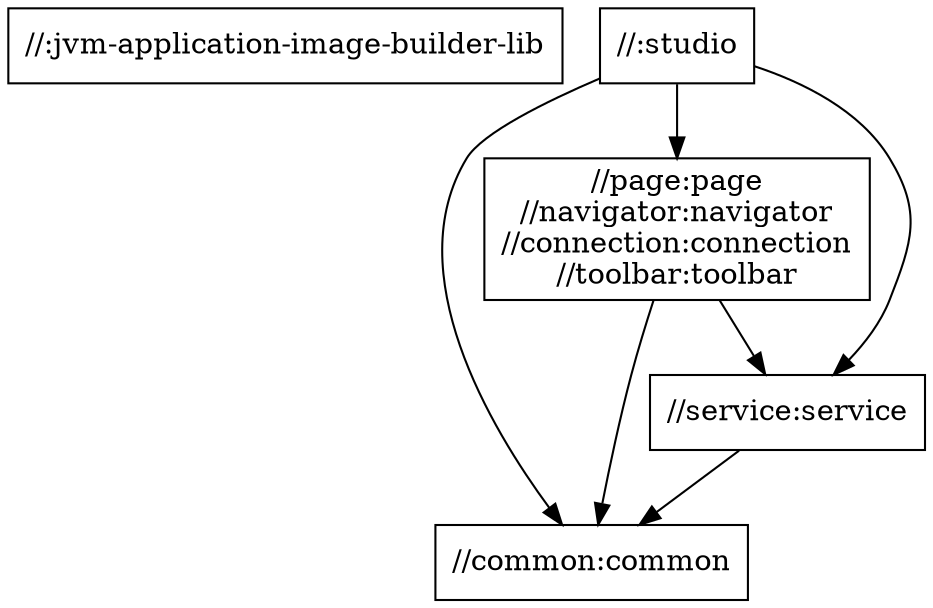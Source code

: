 digraph mygraph {
  node [shape=box];
  "//:jvm-application-image-builder-lib"
  "//:studio"
  "//:studio" -> "//common:common"
  "//:studio" -> "//page:page\n//navigator:navigator\n//connection:connection\n//toolbar:toolbar"
  "//:studio" -> "//service:service"
  "//page:page\n//navigator:navigator\n//connection:connection\n//toolbar:toolbar"
  "//page:page\n//navigator:navigator\n//connection:connection\n//toolbar:toolbar" -> "//common:common"
  "//page:page\n//navigator:navigator\n//connection:connection\n//toolbar:toolbar" -> "//service:service"
  "//service:service"
  "//service:service" -> "//common:common"
  "//common:common"
}
